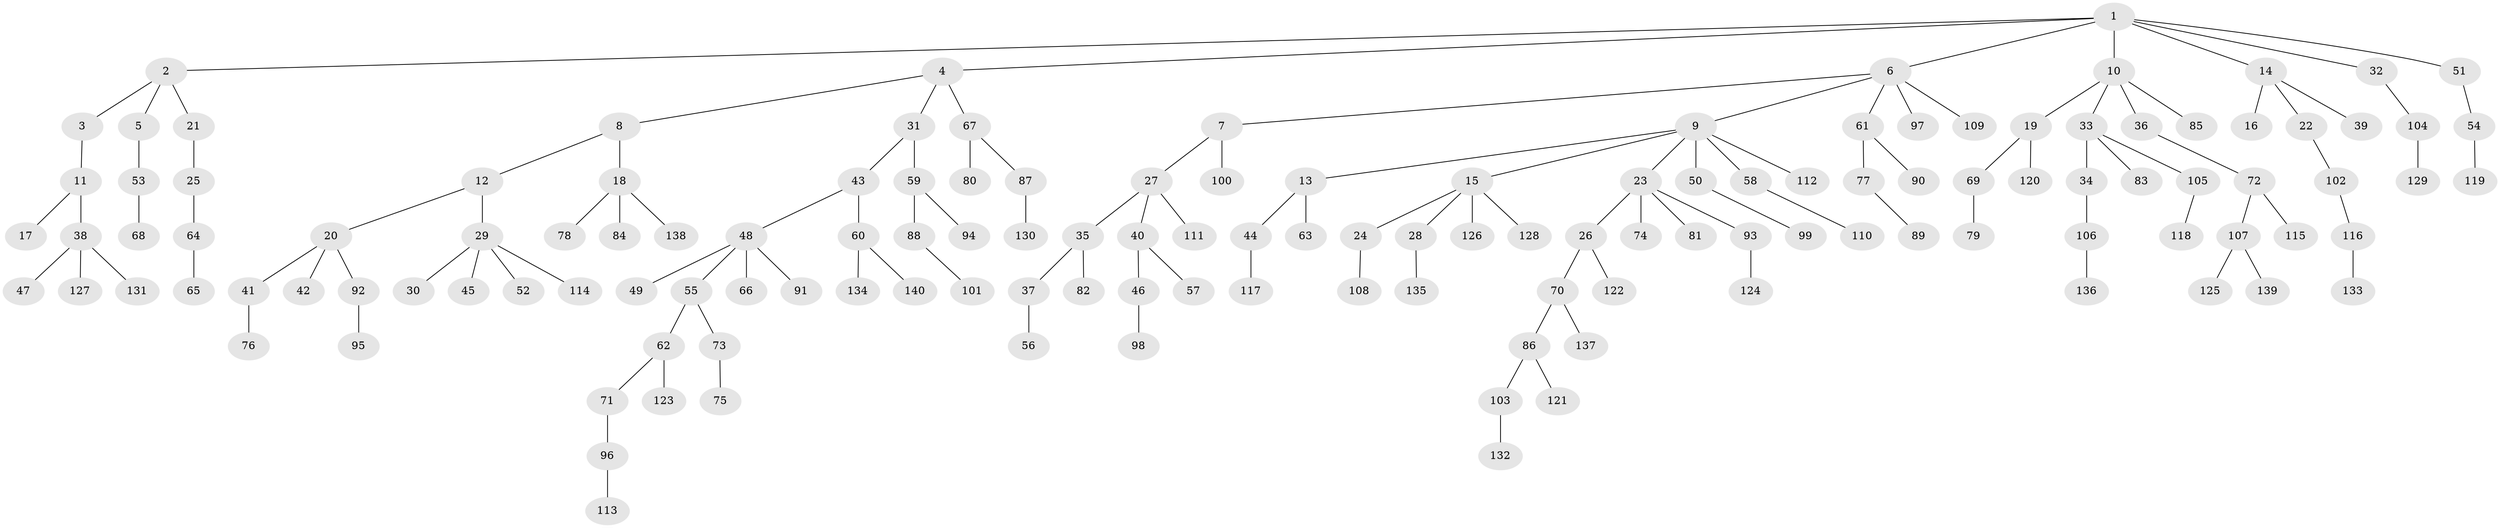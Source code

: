 // Generated by graph-tools (version 1.1) at 2025/15/03/09/25 04:15:41]
// undirected, 140 vertices, 139 edges
graph export_dot {
graph [start="1"]
  node [color=gray90,style=filled];
  1;
  2;
  3;
  4;
  5;
  6;
  7;
  8;
  9;
  10;
  11;
  12;
  13;
  14;
  15;
  16;
  17;
  18;
  19;
  20;
  21;
  22;
  23;
  24;
  25;
  26;
  27;
  28;
  29;
  30;
  31;
  32;
  33;
  34;
  35;
  36;
  37;
  38;
  39;
  40;
  41;
  42;
  43;
  44;
  45;
  46;
  47;
  48;
  49;
  50;
  51;
  52;
  53;
  54;
  55;
  56;
  57;
  58;
  59;
  60;
  61;
  62;
  63;
  64;
  65;
  66;
  67;
  68;
  69;
  70;
  71;
  72;
  73;
  74;
  75;
  76;
  77;
  78;
  79;
  80;
  81;
  82;
  83;
  84;
  85;
  86;
  87;
  88;
  89;
  90;
  91;
  92;
  93;
  94;
  95;
  96;
  97;
  98;
  99;
  100;
  101;
  102;
  103;
  104;
  105;
  106;
  107;
  108;
  109;
  110;
  111;
  112;
  113;
  114;
  115;
  116;
  117;
  118;
  119;
  120;
  121;
  122;
  123;
  124;
  125;
  126;
  127;
  128;
  129;
  130;
  131;
  132;
  133;
  134;
  135;
  136;
  137;
  138;
  139;
  140;
  1 -- 2;
  1 -- 4;
  1 -- 6;
  1 -- 10;
  1 -- 14;
  1 -- 32;
  1 -- 51;
  2 -- 3;
  2 -- 5;
  2 -- 21;
  3 -- 11;
  4 -- 8;
  4 -- 31;
  4 -- 67;
  5 -- 53;
  6 -- 7;
  6 -- 9;
  6 -- 61;
  6 -- 97;
  6 -- 109;
  7 -- 27;
  7 -- 100;
  8 -- 12;
  8 -- 18;
  9 -- 13;
  9 -- 15;
  9 -- 23;
  9 -- 50;
  9 -- 58;
  9 -- 112;
  10 -- 19;
  10 -- 33;
  10 -- 36;
  10 -- 85;
  11 -- 17;
  11 -- 38;
  12 -- 20;
  12 -- 29;
  13 -- 44;
  13 -- 63;
  14 -- 16;
  14 -- 22;
  14 -- 39;
  15 -- 24;
  15 -- 28;
  15 -- 126;
  15 -- 128;
  18 -- 78;
  18 -- 84;
  18 -- 138;
  19 -- 69;
  19 -- 120;
  20 -- 41;
  20 -- 42;
  20 -- 92;
  21 -- 25;
  22 -- 102;
  23 -- 26;
  23 -- 74;
  23 -- 81;
  23 -- 93;
  24 -- 108;
  25 -- 64;
  26 -- 70;
  26 -- 122;
  27 -- 35;
  27 -- 40;
  27 -- 111;
  28 -- 135;
  29 -- 30;
  29 -- 45;
  29 -- 52;
  29 -- 114;
  31 -- 43;
  31 -- 59;
  32 -- 104;
  33 -- 34;
  33 -- 83;
  33 -- 105;
  34 -- 106;
  35 -- 37;
  35 -- 82;
  36 -- 72;
  37 -- 56;
  38 -- 47;
  38 -- 127;
  38 -- 131;
  40 -- 46;
  40 -- 57;
  41 -- 76;
  43 -- 48;
  43 -- 60;
  44 -- 117;
  46 -- 98;
  48 -- 49;
  48 -- 55;
  48 -- 66;
  48 -- 91;
  50 -- 99;
  51 -- 54;
  53 -- 68;
  54 -- 119;
  55 -- 62;
  55 -- 73;
  58 -- 110;
  59 -- 88;
  59 -- 94;
  60 -- 134;
  60 -- 140;
  61 -- 77;
  61 -- 90;
  62 -- 71;
  62 -- 123;
  64 -- 65;
  67 -- 80;
  67 -- 87;
  69 -- 79;
  70 -- 86;
  70 -- 137;
  71 -- 96;
  72 -- 107;
  72 -- 115;
  73 -- 75;
  77 -- 89;
  86 -- 103;
  86 -- 121;
  87 -- 130;
  88 -- 101;
  92 -- 95;
  93 -- 124;
  96 -- 113;
  102 -- 116;
  103 -- 132;
  104 -- 129;
  105 -- 118;
  106 -- 136;
  107 -- 125;
  107 -- 139;
  116 -- 133;
}
